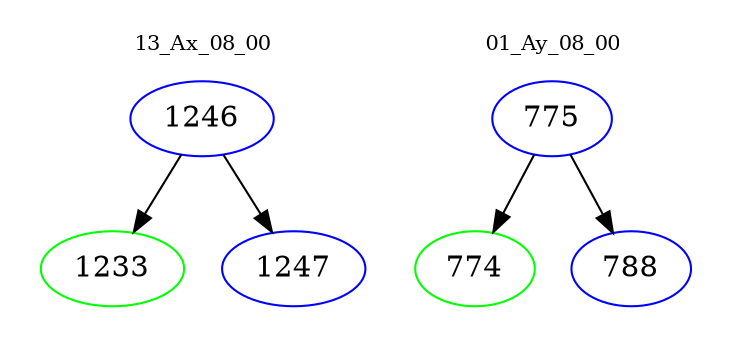 digraph{
subgraph cluster_0 {
color = white
label = "13_Ax_08_00";
fontsize=10;
T0_1246 [label="1246", color="blue"]
T0_1246 -> T0_1233 [color="black"]
T0_1233 [label="1233", color="green"]
T0_1246 -> T0_1247 [color="black"]
T0_1247 [label="1247", color="blue"]
}
subgraph cluster_1 {
color = white
label = "01_Ay_08_00";
fontsize=10;
T1_775 [label="775", color="blue"]
T1_775 -> T1_774 [color="black"]
T1_774 [label="774", color="green"]
T1_775 -> T1_788 [color="black"]
T1_788 [label="788", color="blue"]
}
}
